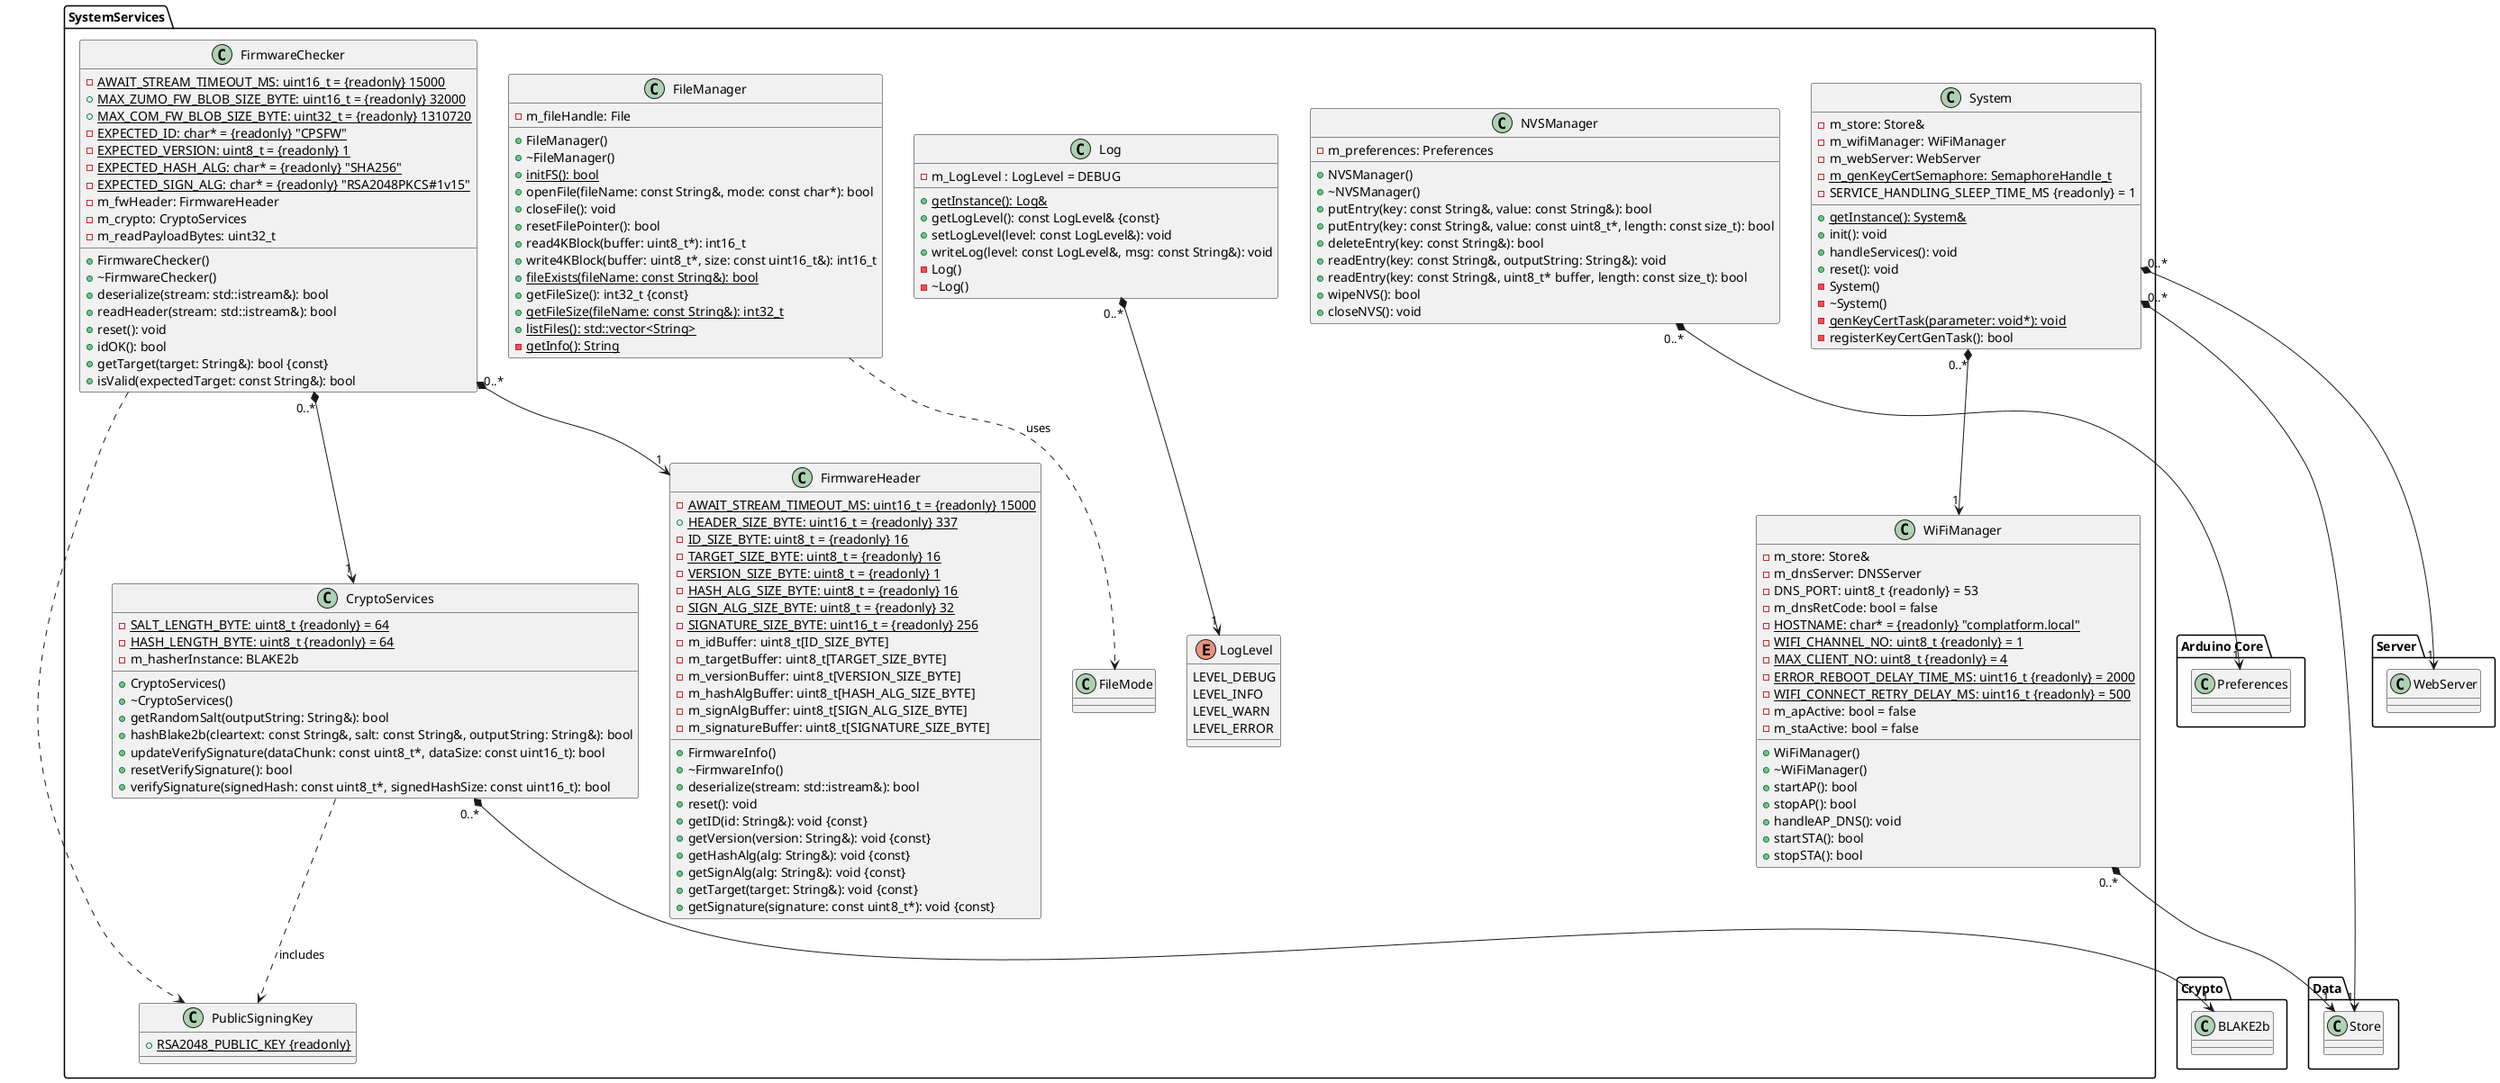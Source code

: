 @startuml
package Data
{
    class Store
}

package "Arduino Core"
{
    class Preferences
}

package "Crypto"
{
    class BLAKE2b
}

package Server
{
    class WebServer
}

package SystemServices {
    enum LogLevel
    {
        LEVEL_DEBUG
        LEVEL_INFO
        LEVEL_WARN
        LEVEL_ERROR
    }

    class Log
    {
        - m_LogLevel : LogLevel = DEBUG
        {static} + getInstance(): Log&
        + getLogLevel(): const LogLevel& {const}
        + setLogLevel(level: const LogLevel&): void
        + writeLog(level: const LogLevel&, msg: const String&): void
        - Log()
        - ~Log()
    }
    Log "0..*" *--> "1" LogLevel

    class NVSManager
    {
        - m_preferences: Preferences
        + NVSManager()
        + ~NVSManager()
        + putEntry(key: const String&, value: const String&): bool
        + putEntry(key: const String&, value: const uint8_t*, length: const size_t): bool
        + deleteEntry(key: const String&): bool
        + readEntry(key: const String&, outputString: String&): void
        + readEntry(key: const String&, uint8_t* buffer, length: const size_t): bool
        + wipeNVS(): bool
        + closeNVS(): void
    }
    NVSManager "0..*" *--> "1" Preferences

    class FileManager
    {
        - m_fileHandle: File
        + FileManager()
        + ~FileManager()
        + {static} initFS(): bool
        + openFile(fileName: const String&, mode: const char*): bool
        + closeFile(): void
        + resetFilePointer(): bool
        + read4KBlock(buffer: uint8_t*): int16_t
        + write4KBlock(buffer: uint8_t*, size: const uint16_t&): int16_t
        + {static} fileExists(fileName: const String&): bool
        + getFileSize(): int32_t {const}
        + {static} getFileSize(fileName: const String&): int32_t
        + {static} listFiles(): std::vector<String>
        - {static} getInfo(): String
    }
    FileManager ..> FileMode : uses

    class PublicSigningKey
    {
        + {static} RSA2048_PUBLIC_KEY {readonly}
    }

    class CryptoServices
    {
        - {static} SALT_LENGTH_BYTE: uint8_t {readonly} = 64
        - {static} HASH_LENGTH_BYTE: uint8_t {readonly} = 64
        - m_hasherInstance: BLAKE2b
        + CryptoServices()
        + ~CryptoServices()
        + getRandomSalt(outputString: String&): bool
        + hashBlake2b(cleartext: const String&, salt: const String&, outputString: String&): bool
        + updateVerifySignature(dataChunk: const uint8_t*, dataSize: const uint16_t): bool
        + resetVerifySignature(): bool
        + verifySignature(signedHash: const uint8_t*, signedHashSize: const uint16_t): bool
    }
    CryptoServices "0..*" *--> "1" BLAKE2b
    CryptoServices ..> PublicSigningKey : includes

    class FirmwareHeader
    {
        - {static} AWAIT_STREAM_TIMEOUT_MS: uint16_t = {readonly} 15000
        + {static} HEADER_SIZE_BYTE: uint16_t = {readonly} 337
        - {static} ID_SIZE_BYTE: uint8_t = {readonly} 16
        - {static} TARGET_SIZE_BYTE: uint8_t = {readonly} 16
        - {static} VERSION_SIZE_BYTE: uint8_t = {readonly} 1
        - {static} HASH_ALG_SIZE_BYTE: uint8_t = {readonly} 16
        - {static} SIGN_ALG_SIZE_BYTE: uint8_t = {readonly} 32
        - {static} SIGNATURE_SIZE_BYTE: uint16_t = {readonly} 256
        - m_idBuffer: uint8_t[ID_SIZE_BYTE]
        - m_targetBuffer: uint8_t[TARGET_SIZE_BYTE]
        - m_versionBuffer: uint8_t[VERSION_SIZE_BYTE]
        - m_hashAlgBuffer: uint8_t[HASH_ALG_SIZE_BYTE]
        - m_signAlgBuffer: uint8_t[SIGN_ALG_SIZE_BYTE]
        - m_signatureBuffer: uint8_t[SIGNATURE_SIZE_BYTE]
        + FirmwareInfo()
        + ~FirmwareInfo()
        + deserialize(stream: std::istream&): bool
        + reset(): void
        + getID(id: String&): void {const}
        + getVersion(version: String&): void {const}
        + getHashAlg(alg: String&): void {const}
        + getSignAlg(alg: String&): void {const}
        + getTarget(target: String&): void {const}
        + getSignature(signature: const uint8_t*): void {const}
    }

    class FirmwareChecker
    {
        - {static} AWAIT_STREAM_TIMEOUT_MS: uint16_t = {readonly} 15000
        + {static} MAX_ZUMO_FW_BLOB_SIZE_BYTE: uint16_t = {readonly} 32000
        + {static} MAX_COM_FW_BLOB_SIZE_BYTE: uint32_t = {readonly} 1310720
        - {static} EXPECTED_ID: char* = {readonly} "CPSFW"
        - {static} EXPECTED_VERSION: uint8_t = {readonly} 1
        - {static} EXPECTED_HASH_ALG: char* = {readonly} "SHA256"
        - {static} EXPECTED_SIGN_ALG: char* = {readonly} "RSA2048PKCS#1v15"
        - m_fwHeader: FirmwareHeader
        - m_crypto: CryptoServices
        - m_readPayloadBytes: uint32_t
        + FirmwareChecker()
        + ~FirmwareChecker()
        + deserialize(stream: std::istream&): bool
        + readHeader(stream: std::istream&): bool
        + reset(): void
        + idOK(): bool
        + getTarget(target: String&): bool {const}
        + isValid(expectedTarget: const String&): bool
    }
    FirmwareChecker "0..*" *--> "1" FirmwareHeader
    FirmwareChecker "0..*" *--> "1" CryptoServices
    FirmwareChecker ..> PublicSigningKey

    class WiFiManager
    {
        - m_store: Store&
        - m_dnsServer: DNSServer
        - DNS_PORT: uint8_t {readonly} = 53
        - m_dnsRetCode: bool = false
        - {static} HOSTNAME: char* = {readonly} "complatform.local"
        - {static} WIFI_CHANNEL_NO: uint8_t {readonly} = 1
        - {static} MAX_CLIENT_NO: uint8_t {readonly} = 4
        - {static} ERROR_REBOOT_DELAY_TIME_MS: uint16_t {readonly} = 2000
        - {static} WIFI_CONNECT_RETRY_DELAY_MS: uint16_t {readonly} = 500
        - m_apActive: bool = false
        - m_staActive: bool = false
        + WiFiManager()
        + ~WiFiManager()
        + startAP(): bool
        + stopAP(): bool
        + handleAP_DNS(): void
        + startSTA(): bool
        + stopSTA(): bool
    }
    WiFiManager "0..*" *--> "1" Store

    class System
    {
        - m_store: Store&
        - m_wifiManager: WiFiManager
        - m_webServer: WebServer
        - {static} m_genKeyCertSemaphore: SemaphoreHandle_t
        - SERVICE_HANDLING_SLEEP_TIME_MS {readonly} = 1
        + {static} getInstance(): System&
        + init(): void
        + handleServices(): void
        + reset(): void
        - System()
        - ~System()
        - {static} genKeyCertTask(parameter: void*): void
        - registerKeyCertGenTask(): bool
    }
    System "0..*" *--> "1" WiFiManager
    System "0..*" *--> "1" Store
    System "0..*" *--> "1" WebServer
}
@enduml

